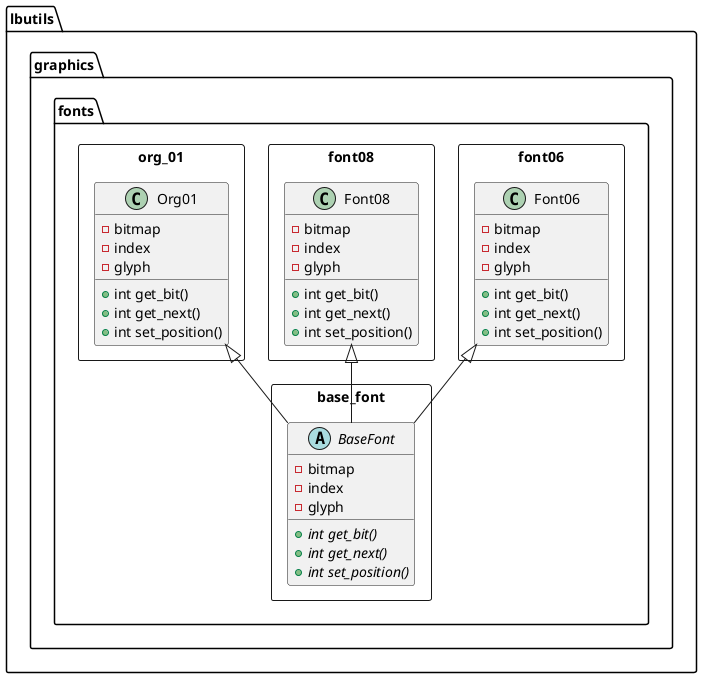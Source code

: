 @startuml lbutils_graphics_fonts
namespace lbutils {
    namespace graphics {
        namespace fonts {
            namespace base_font <<Rectangle>> {
                abstract class BaseFont {
                    - bitmap
                    - index
                    - glyph
                    {abstract} +int get_bit()
                    {abstract} +int get_next()
                    {abstract} +int set_position()
                }
            }
            namespace font06 <<Rectangle>> {
                class Font06 {
                    - bitmap
                    - index
                    - glyph
                    +int get_bit()
                    +int get_next()
                    +int set_position()
                }
            }
            namespace font08 <<Rectangle>> {
                class Font08{
                    - bitmap
                    - index
                    - glyph
                    +int get_bit()
                    +int get_next()
                    +int set_position()
                }
            }
            namespace org_01 <<Rectangle>> {
                class Org01{
                    - bitmap
                    - index
                    - glyph
                    +int get_bit()
                    +int get_next()
                    +int set_position()
                }
            }
        }
    }
}

lbutils.graphics.fonts.font06.Font06 <|-- lbutils.graphics.fonts.base_font.BaseFont
lbutils.graphics.fonts.font08.Font08 <|-- lbutils.graphics.fonts.base_font.BaseFont
lbutils.graphics.fonts.org_01.Org01 <|-- lbutils.graphics.fonts.base_font.BaseFont

@enduml
